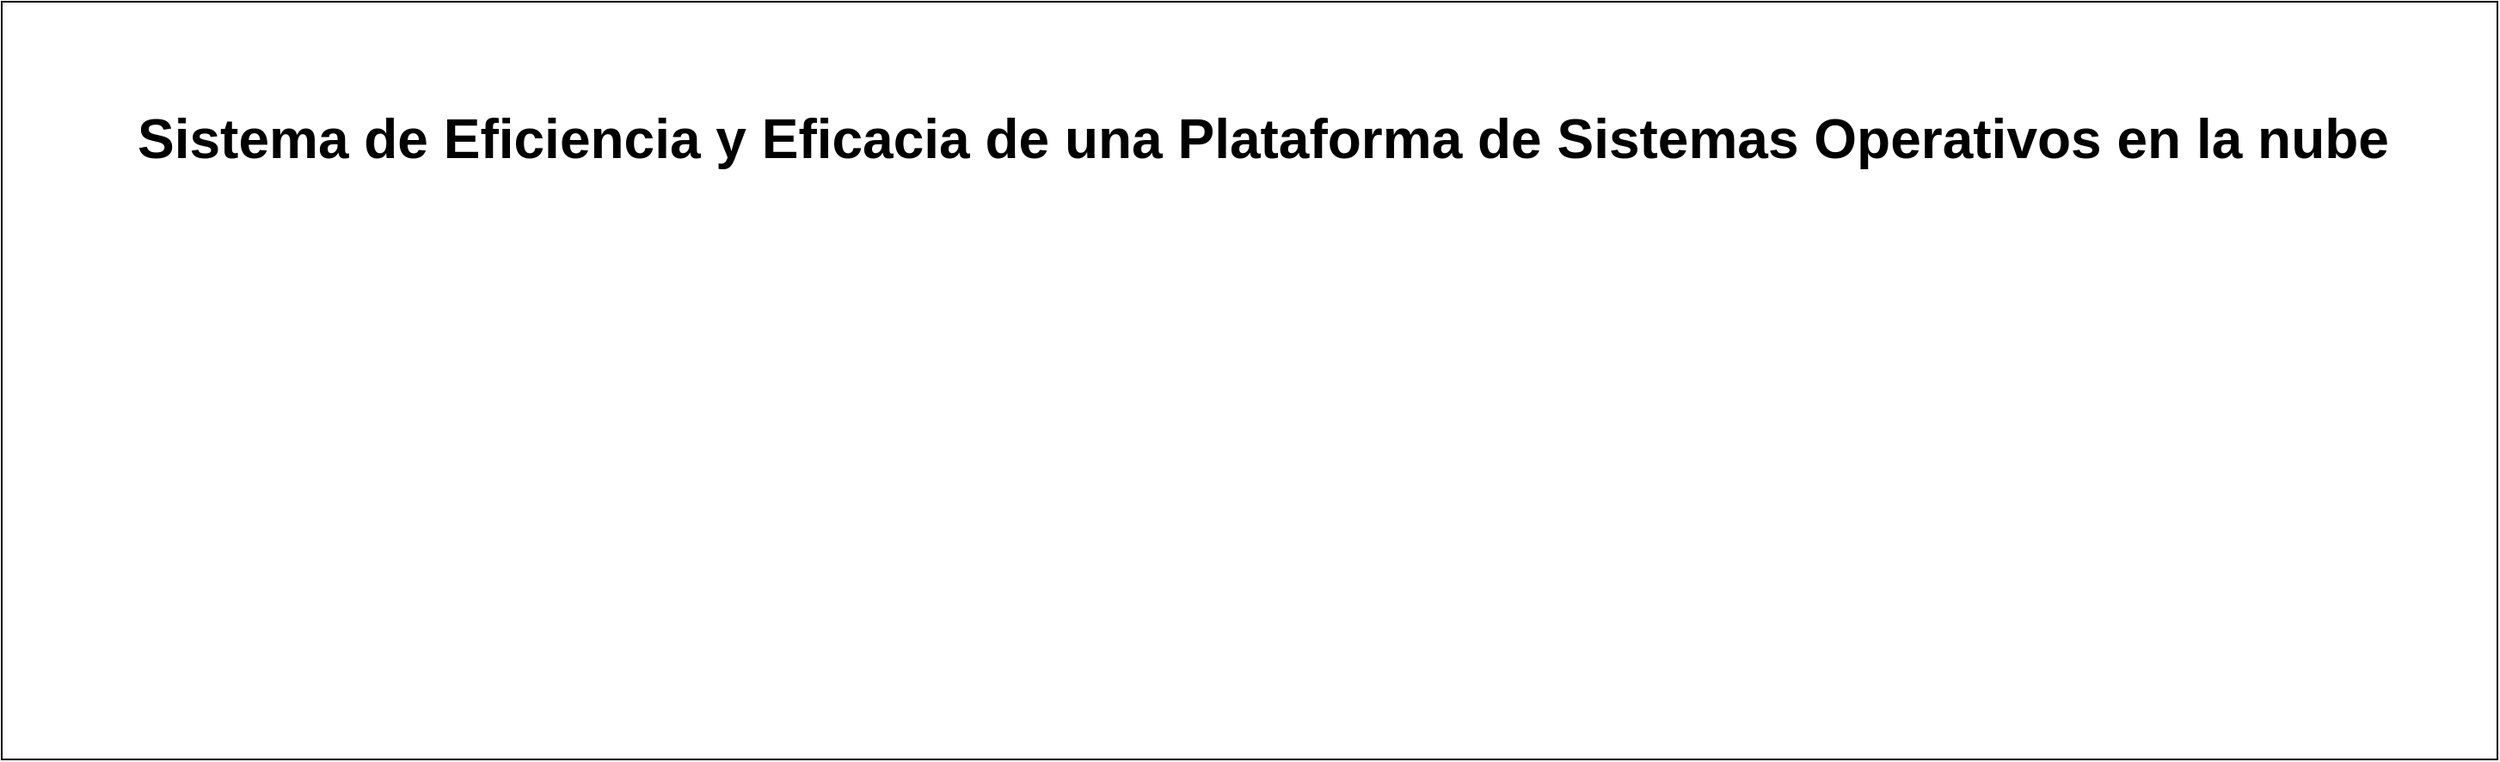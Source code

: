 <mxfile version="22.0.4" type="github">
  <diagram name="Página-1" id="vCq6zs7CrHMmV6JF6-9W">
    <mxGraphModel dx="2252" dy="695" grid="0" gridSize="10" guides="1" tooltips="1" connect="1" arrows="1" fold="1" page="0" pageScale="1" pageWidth="827" pageHeight="1169" math="0" shadow="0">
      <root>
        <mxCell id="0" />
        <mxCell id="1" parent="0" />
        <mxCell id="Tj51BT58kHfH4cU9sa8p-1" value="" style="rounded=0;whiteSpace=wrap;html=1;fontSize=16;" vertex="1" parent="1">
          <mxGeometry x="-417" y="3" width="1451" height="441" as="geometry" />
        </mxCell>
        <mxCell id="Tj51BT58kHfH4cU9sa8p-2" value="&lt;h1&gt;&lt;br style=&quot;border-color: var(--border-color); font-size: 16px; font-weight: 400; text-align: center;&quot;&gt;Sistema de Eficiencia y Eficacia de una Plataforma de Sistemas Operativos en la nube&lt;br style=&quot;border-color: var(--border-color); font-size: 16px; font-weight: 400; text-align: center;&quot;&gt;&lt;/h1&gt;" style="text;html=1;strokeColor=none;fillColor=none;spacing=5;spacingTop=-20;whiteSpace=wrap;overflow=hidden;rounded=0;fontSize=16;" vertex="1" parent="1">
          <mxGeometry x="-343" y="14" width="1319" height="120" as="geometry" />
        </mxCell>
      </root>
    </mxGraphModel>
  </diagram>
</mxfile>
